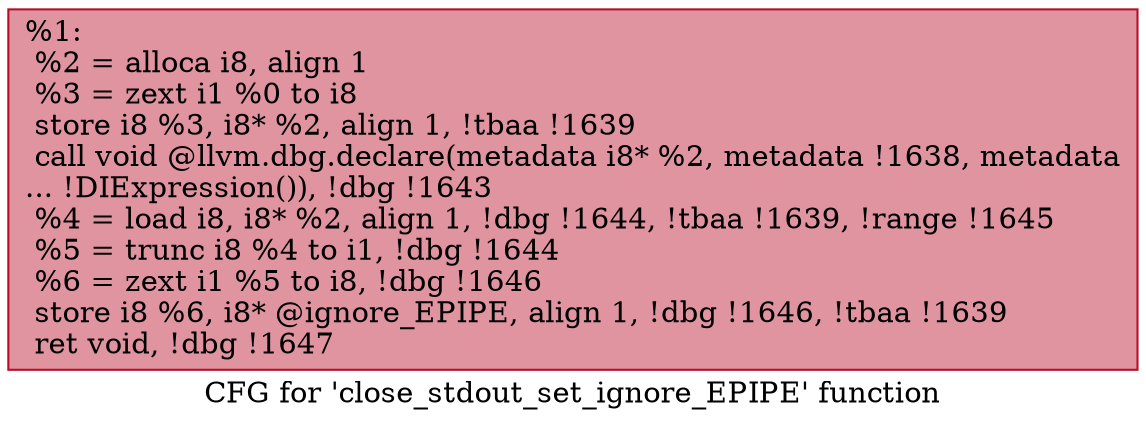digraph "CFG for 'close_stdout_set_ignore_EPIPE' function" {
	label="CFG for 'close_stdout_set_ignore_EPIPE' function";

	Node0x14d36b0 [shape=record,color="#b70d28ff", style=filled, fillcolor="#b70d2870",label="{%1:\l  %2 = alloca i8, align 1\l  %3 = zext i1 %0 to i8\l  store i8 %3, i8* %2, align 1, !tbaa !1639\l  call void @llvm.dbg.declare(metadata i8* %2, metadata !1638, metadata\l... !DIExpression()), !dbg !1643\l  %4 = load i8, i8* %2, align 1, !dbg !1644, !tbaa !1639, !range !1645\l  %5 = trunc i8 %4 to i1, !dbg !1644\l  %6 = zext i1 %5 to i8, !dbg !1646\l  store i8 %6, i8* @ignore_EPIPE, align 1, !dbg !1646, !tbaa !1639\l  ret void, !dbg !1647\l}"];
}
